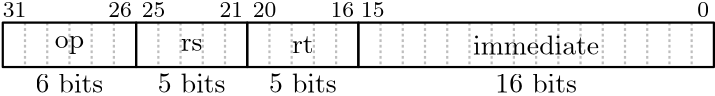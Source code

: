<?xml version="1.0"?>
<!DOCTYPE ipe SYSTEM "ipe.dtd">
<ipe version="70206" creator="Ipe 7.2.10">
<info created="D:20191003154451" modified="D:20200325215621"/>
<ipestyle name="basic">
<symbol name="arrow/arc(spx)">
<path stroke="sym-stroke" fill="sym-stroke" pen="sym-pen">
0 0 m
-1 0.333 l
-1 -0.333 l
h
</path>
</symbol>
<symbol name="arrow/farc(spx)">
<path stroke="sym-stroke" fill="white" pen="sym-pen">
0 0 m
-1 0.333 l
-1 -0.333 l
h
</path>
</symbol>
<symbol name="arrow/ptarc(spx)">
<path stroke="sym-stroke" fill="sym-stroke" pen="sym-pen">
0 0 m
-1 0.333 l
-0.8 0 l
-1 -0.333 l
h
</path>
</symbol>
<symbol name="arrow/fptarc(spx)">
<path stroke="sym-stroke" fill="white" pen="sym-pen">
0 0 m
-1 0.333 l
-0.8 0 l
-1 -0.333 l
h
</path>
</symbol>
<symbol name="mark/circle(sx)" transformations="translations">
<path fill="sym-stroke">
0.6 0 0 0.6 0 0 e
0.4 0 0 0.4 0 0 e
</path>
</symbol>
<symbol name="mark/disk(sx)" transformations="translations">
<path fill="sym-stroke">
0.6 0 0 0.6 0 0 e
</path>
</symbol>
<symbol name="mark/fdisk(sfx)" transformations="translations">
<group>
<path fill="sym-fill">
0.5 0 0 0.5 0 0 e
</path>
<path fill="sym-stroke" fillrule="eofill">
0.6 0 0 0.6 0 0 e
0.4 0 0 0.4 0 0 e
</path>
</group>
</symbol>
<symbol name="mark/box(sx)" transformations="translations">
<path fill="sym-stroke" fillrule="eofill">
-0.6 -0.6 m
0.6 -0.6 l
0.6 0.6 l
-0.6 0.6 l
h
-0.4 -0.4 m
0.4 -0.4 l
0.4 0.4 l
-0.4 0.4 l
h
</path>
</symbol>
<symbol name="mark/square(sx)" transformations="translations">
<path fill="sym-stroke">
-0.6 -0.6 m
0.6 -0.6 l
0.6 0.6 l
-0.6 0.6 l
h
</path>
</symbol>
<symbol name="mark/fsquare(sfx)" transformations="translations">
<group>
<path fill="sym-fill">
-0.5 -0.5 m
0.5 -0.5 l
0.5 0.5 l
-0.5 0.5 l
h
</path>
<path fill="sym-stroke" fillrule="eofill">
-0.6 -0.6 m
0.6 -0.6 l
0.6 0.6 l
-0.6 0.6 l
h
-0.4 -0.4 m
0.4 -0.4 l
0.4 0.4 l
-0.4 0.4 l
h
</path>
</group>
</symbol>
<symbol name="mark/cross(sx)" transformations="translations">
<group>
<path fill="sym-stroke">
-0.43 -0.57 m
0.57 0.43 l
0.43 0.57 l
-0.57 -0.43 l
h
</path>
<path fill="sym-stroke">
-0.43 0.57 m
0.57 -0.43 l
0.43 -0.57 l
-0.57 0.43 l
h
</path>
</group>
</symbol>
<symbol name="arrow/fnormal(spx)">
<path stroke="sym-stroke" fill="white" pen="sym-pen">
0 0 m
-1 0.333 l
-1 -0.333 l
h
</path>
</symbol>
<symbol name="arrow/pointed(spx)">
<path stroke="sym-stroke" fill="sym-stroke" pen="sym-pen">
0 0 m
-1 0.333 l
-0.8 0 l
-1 -0.333 l
h
</path>
</symbol>
<symbol name="arrow/fpointed(spx)">
<path stroke="sym-stroke" fill="white" pen="sym-pen">
0 0 m
-1 0.333 l
-0.8 0 l
-1 -0.333 l
h
</path>
</symbol>
<symbol name="arrow/linear(spx)">
<path stroke="sym-stroke" pen="sym-pen">
-1 0.333 m
0 0 l
-1 -0.333 l
</path>
</symbol>
<symbol name="arrow/fdouble(spx)">
<path stroke="sym-stroke" fill="white" pen="sym-pen">
0 0 m
-1 0.333 l
-1 -0.333 l
h
-1 0 m
-2 0.333 l
-2 -0.333 l
h
</path>
</symbol>
<symbol name="arrow/double(spx)">
<path stroke="sym-stroke" fill="sym-stroke" pen="sym-pen">
0 0 m
-1 0.333 l
-1 -0.333 l
h
-1 0 m
-2 0.333 l
-2 -0.333 l
h
</path>
</symbol>
<pen name="heavier" value="0.8"/>
<pen name="fat" value="1.2"/>
<pen name="ultrafat" value="2"/>
<symbolsize name="large" value="5"/>
<symbolsize name="small" value="2"/>
<symbolsize name="tiny" value="1.1"/>
<arrowsize name="large" value="10"/>
<arrowsize name="small" value="5"/>
<arrowsize name="tiny" value="3"/>
<color name="green" value="0 1 0"/>
<color name="yellow" value="1 1 0"/>
<color name="orange" value="1 0.647 0"/>
<color name="gold" value="1 0.843 0"/>
<color name="purple" value="0.627 0.125 0.941"/>
<color name="gray" value="0.745"/>
<color name="brown" value="0.647 0.165 0.165"/>
<color name="navy" value="0 0 0.502"/>
<color name="pink" value="1 0.753 0.796"/>
<color name="seagreen" value="0.18 0.545 0.341"/>
<color name="turquoise" value="0.251 0.878 0.816"/>
<color name="violet" value="0.933 0.51 0.933"/>
<color name="darkblue" value="0 0 0.545"/>
<color name="darkcyan" value="0 0.545 0.545"/>
<color name="darkgray" value="0.663"/>
<color name="darkgreen" value="0 0.392 0"/>
<color name="darkmagenta" value="0.545 0 0.545"/>
<color name="darkorange" value="1 0.549 0"/>
<color name="darkred" value="0.545 0 0"/>
<color name="lightblue" value="0.678 0.847 0.902"/>
<color name="lightcyan" value="0.878 1 1"/>
<color name="lightgray" value="0.827"/>
<color name="lightgreen" value="0.565 0.933 0.565"/>
<color name="lightyellow" value="1 1 0.878"/>
<color name="red1" value="1 0 0"/>
<color name="red2" value="0.933 0 0"/>
<color name="red3" value="0.804 0 0"/>
<color name="red4" value="0.545 0 0"/>
<color name="green1" value="0 1 0"/>
<color name="green2" value="0 0.933 0"/>
<color name="green3" value="0 0.804 0"/>
<color name="green4" value="0 0.545 0"/>
<color name="blue1" value="0 0 1"/>
<color name="blue2" value="0 0 0.933"/>
<color name="blue3" value="0 0 0.804"/>
<color name="blue4" value="0 0 0.545"/>
<dashstyle name="dash dotted" value="[4 2 1 2] 0"/>
<dashstyle name="dash dot dotted" value="[4 2 1 2 1 2] 0"/>
<dashstyle name="dashed1" value="[1] 0"/>
<dashstyle name="dashed2" value="[2] 0"/>
<dashstyle name="dashed3" value="[4] 0"/>
<dashstyle name="dotted1" value="[1 1] 0"/>
<dashstyle name="dotted2" value="[1 2] 0"/>
<dashstyle name="dotted3" value="[1 3] 0"/>
<textsize name="large" value="\large"/>
<textsize name="small" value="\small"/>
<textsize name="tiny" value="\tiny"/>
<textsize name="Large" value="\Large"/>
<textsize name="LARGE" value="\LARGE"/>
<textsize name="huge" value="\huge"/>
<textsize name="Huge" value="\Huge"/>
<textsize name="footnote" value="\footnotesize"/>
<textstyle name="center" begin="\begin{center}" end="\end{center}"/>
<textstyle name="itemize" begin="\begin{itemize}" end="\end{itemize}"/>
<textstyle name="item" begin="\begin{itemize}\item{}" end="\end{itemize}"/>
<gridsize name="1 pts" value="1"/>
<gridsize name="2 pts" value="2"/>
<gridsize name="4 pts" value="4"/>
<gridsize name="8 pts (~3 mm)" value="8"/>
<gridsize name="16 pts (~6 mm)" value="16"/>
<gridsize name="32 pts (~12 mm)" value="32"/>
<gridsize name="10 pts (~3.5 mm)" value="10"/>
<gridsize name="20 pts (~7 mm)" value="20"/>
<gridsize name="14 pts (~5 mm)" value="14"/>
<gridsize name="28 pts (~10 mm)" value="28"/>
<gridsize name="56 pts (~20 mm)" value="56"/>
<anglesize name="90 deg" value="90"/>
<anglesize name="60 deg" value="60"/>
<anglesize name="45 deg" value="45"/>
<anglesize name="30 deg" value="30"/>
<anglesize name="22.5 deg" value="22.5"/>
<opacity name="10%" value="0.1"/>
<opacity name="30%" value="0.3"/>
<opacity name="50%" value="0.5"/>
<opacity name="75%" value="0.75"/>
<layout paper="266 40" origin="0 0" frame="266 40"/>
<tiling name="falling" angle="-60" step="4" width="1"/>
<tiling name="rising" angle="30" step="4" width="1"/>
</ipestyle>
<page>
<layer name="alpha"/>
<view layers="alpha" active="alpha"/>
<path layer="alpha" matrix="1 0 0 1 0 8" stroke="gray" dash="dashed1" pen="heavier">
16 24 m
16 8 l
</path>
<text matrix="1 0 0 1 -99.888 -79.064" transformations="translations" pos="212 100" stroke="black" type="label" width="7.776" height="6.128" depth="0" valign="baseline">rt</text>
<text matrix="1 0 0 1 -128.916 -64.1445" transformations="translations" pos="201 86" stroke="black" type="label" width="7.832" height="4.289" depth="0" valign="baseline">rs</text>
<text matrix="1 0 0 1 -84.258 -84.1835" transformations="translations" pos="111 107" stroke="black" type="label" width="10.516" height="4.297" depth="1.93" valign="baseline">op</text>
<text matrix="1 0 0 1 -52 -121" transformations="translations" pos="60 155" stroke="black" type="label" width="8.468" height="5.136" depth="0" valign="baseline" size="footnote">31</text>
<text matrix="1 0 0 1 -40 -110" transformations="translations" pos="86 144" stroke="black" type="label" width="8.468" height="5.136" depth="0" valign="baseline" size="footnote">26</text>
<text matrix="1 0 0 1 -264 -92" transformations="translations" pos="322 126" stroke="black" type="label" width="8.468" height="5.136" depth="0" valign="baseline" size="footnote">25</text>
<text matrix="1 0 0 1 -278 -87" transformations="translations" pos="364 121" stroke="black" type="label" width="8.468" height="5.136" depth="0" valign="baseline" size="footnote">21</text>
<text matrix="1 0 0 1 -68 -109" transformations="translations" pos="166 143" stroke="black" type="label" width="8.468" height="5.136" depth="0" valign="baseline" size="footnote">20</text>
<text matrix="1 0 0 1 -66 -109" transformations="translations" pos="192 143" stroke="black" type="label" width="8.468" height="5.136" depth="0" valign="baseline" size="footnote">16</text>
<text matrix="1 0 0 1 -90 -104" transformations="translations" pos="348 138" stroke="black" type="label" width="4.234" height="5.136" depth="0" valign="baseline" size="footnote">0</text>
<text matrix="1 0 0 1 -196 -105" transformations="translations" pos="333 139" stroke="black" type="label" width="8.468" height="5.136" depth="0" valign="baseline" size="footnote">15</text>
<path matrix="1 0 0 1 8 8" stroke="gray" dash="dashed1" pen="heavier">
16 24 m
16 8 l
</path>
<path matrix="1 0 0 1 16 8" stroke="gray" dash="dashed1" pen="heavier">
16 24 m
16 8 l
</path>
<path matrix="1 0 0 1 24 8" stroke="gray" dash="dashed1" pen="heavier">
16 24 m
16 8 l
</path>
<path matrix="1 0 0 1 32 8" stroke="gray" dash="dashed1" pen="heavier">
16 24 m
16 8 l
</path>
<path matrix="1 0 0 1 48 8" stroke="gray" dash="dashed1" pen="heavier">
16 24 m
16 8 l
</path>
<path matrix="1 0 0 1 56 8" stroke="gray" dash="dashed1" pen="heavier">
16 24 m
16 8 l
</path>
<path matrix="1 0 0 1 64 8" stroke="gray" dash="dashed1" pen="heavier">
16 24 m
16 8 l
</path>
<path matrix="1 0 0 1 72 8" stroke="gray" dash="dashed1" pen="heavier">
16 24 m
16 8 l
</path>
<path matrix="1 0 0 1 88 8" stroke="gray" dash="dashed1" pen="heavier">
16 24 m
16 8 l
</path>
<path matrix="1 0 0 1 96 8" stroke="gray" dash="dashed1" pen="heavier">
16 24 m
16 8 l
</path>
<path matrix="1 0 0 1 104 8" stroke="gray" dash="dashed1" pen="heavier">
16 24 m
16 8 l
</path>
<path matrix="1 0 0 1 112 8" stroke="gray" dash="dashed1" pen="heavier">
16 24 m
16 8 l
</path>
<path matrix="1 0 0 1 128 8" stroke="gray" dash="dashed1" pen="heavier">
16 24 m
16 8 l
</path>
<path matrix="1 0 0 1 136 8" stroke="gray" dash="dashed1" pen="heavier">
16 24 m
16 8 l
</path>
<path matrix="1 0 0 1 144 8" stroke="gray" dash="dashed1" pen="heavier">
16 24 m
16 8 l
</path>
<path matrix="1 0 0 1 152 8" stroke="gray" dash="dashed1" pen="heavier">
16 24 m
16 8 l
</path>
<path matrix="1 0 0 1 168 8" stroke="gray" dash="dashed1" pen="heavier">
16 24 m
16 8 l
</path>
<path matrix="1 0 0 1 176 8" stroke="gray" dash="dashed1" pen="heavier">
16 24 m
16 8 l
</path>
<path matrix="1 0 0 1 184 8" stroke="gray" dash="dashed1" pen="heavier">
16 24 m
16 8 l
</path>
<path matrix="1 0 0 1 192 8" stroke="gray" dash="dashed1" pen="heavier">
16 24 m
16 8 l
</path>
<path matrix="1 0 0 1 208 8" stroke="gray" dash="dashed1" pen="heavier">
16 24 m
16 8 l
</path>
<path matrix="1 0 0 1 216 8" stroke="gray" dash="dashed1" pen="heavier">
16 24 m
16 8 l
</path>
<path matrix="1 0 0 1 224 8" stroke="gray" dash="dashed1" pen="heavier">
16 24 m
16 8 l
</path>
<path matrix="1 0 0 1 232 8" stroke="gray" dash="dashed1" pen="heavier">
16 24 m
16 8 l
</path>
<path matrix="1 0 0 1 240 8" stroke="gray" dash="dashed1" pen="heavier">
16 24 m
16 8 l
</path>
<path matrix="1 0 0 1 -72 -88" stroke="black" pen="heavier">
128 120 m
128 104 l
168 104 l
168 120 l
h
</path>
<path matrix="1 0 0 1 -64 -88" stroke="black" pen="heavier">
160 120 m
160 104 l
200 104 l
200 120 l
h
</path>
<path matrix="1 0 0 1 0 8" stroke="black" pen="heavier">
8 24 m
8 8 l
56 8 l
56 24 l
h
</path>
<path matrix="1 0 0 1 160 8" stroke="gray" dash="dashed1" pen="heavier">
16 24 m
16 8 l
</path>
<path matrix="1 0 0 1 200 8" stroke="gray" dash="dashed1" pen="heavier">
16 24 m
16 8 l
</path>
<path matrix="1 0 0 1 0 -22" stroke="black" pen="heavier">
136 54 m
136 38 l
264 38 l
264 54 l
h
</path>
<text matrix="1 0 0 1 -157.692 -115.459" transformations="translations" pos="335 136" stroke="black" type="label" width="45.385" height="6.918" depth="0" valign="baseline">immediate</text>
<text matrix="1 0 0 1 -91.2045 -100.183" transformations="translations" pos="111 107" stroke="black" type="label" width="24.409" height="6.918" depth="0" valign="baseline">6 bits</text>
<text matrix="1 0 0 1 -47.2045 -100.183" transformations="translations" pos="111 107" stroke="black" type="label" width="24.409" height="6.918" depth="0" valign="baseline">5 bits</text>
<text matrix="1 0 0 1 -7.2045 -100.183" transformations="translations" pos="111 107" stroke="black" type="label" width="24.409" height="6.918" depth="0" valign="baseline">5 bits</text>
<text matrix="1 0 0 1 74.305 -100.183" transformations="translations" pos="111 107" stroke="black" type="label" width="29.39" height="6.918" depth="0" valign="baseline">16 bits</text>
</page>
</ipe>
